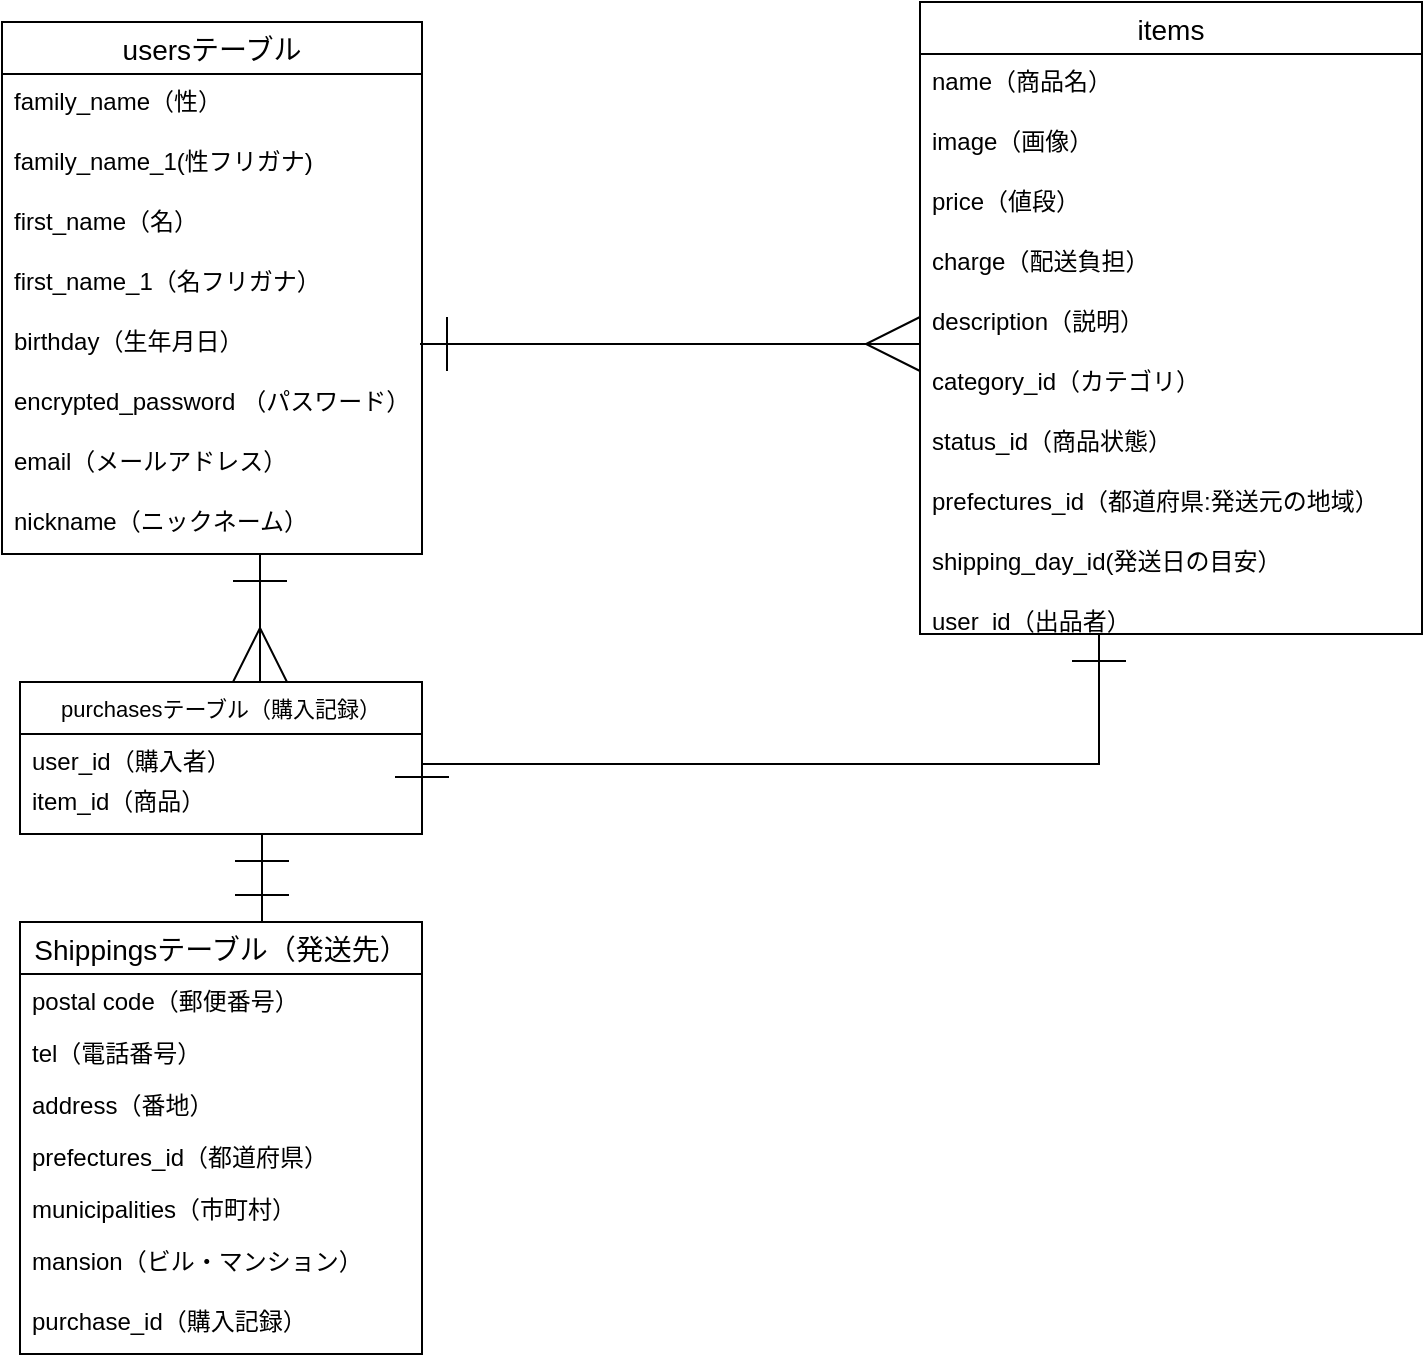 <mxfile>
    <diagram id="9xkGm56PTMJfkh9cAH65" name="ページ1">
        <mxGraphModel dx="1138" dy="1849" grid="1" gridSize="10" guides="1" tooltips="1" connect="1" arrows="1" fold="1" page="1" pageScale="1" pageWidth="827" pageHeight="1169" math="0" shadow="0">
            <root>
                <mxCell id="0"/>
                <mxCell id="1" parent="0"/>
                <mxCell id="13" style="rounded=0;orthogonalLoop=1;jettySize=auto;html=1;entryX=1;entryY=0.5;entryDx=0;entryDy=0;endArrow=ERone;endFill=0;startArrow=ERmany;startFill=0;endSize=25;startSize=25;" parent="1" edge="1">
                    <mxGeometry x="119" y="40" as="geometry">
                        <mxPoint x="529" y="121" as="sourcePoint"/>
                        <mxPoint x="279" y="121" as="targetPoint"/>
                    </mxGeometry>
                </mxCell>
                <mxCell id="41" style="rounded=0;orthogonalLoop=1;jettySize=auto;html=1;startArrow=ERone;startFill=0;endArrow=ERone;endFill=0;startSize=25;endSize=25;edgeStyle=orthogonalEdgeStyle;exitX=1;exitY=0.5;exitDx=0;exitDy=0;" parent="1" source="70" edge="1">
                    <mxGeometry x="117.5" y="36" as="geometry">
                        <mxPoint x="618.5" y="266" as="targetPoint"/>
                        <mxPoint x="340" y="411" as="sourcePoint"/>
                        <Array as="points">
                            <mxPoint x="619" y="331"/>
                        </Array>
                    </mxGeometry>
                </mxCell>
                <mxCell id="39" style="rounded=0;orthogonalLoop=1;jettySize=auto;html=1;startArrow=ERmany;startFill=0;endArrow=ERone;endFill=0;startSize=25;endSize=25;" parent="1" edge="1">
                    <mxGeometry x="119" y="40" as="geometry">
                        <mxPoint x="199" y="290" as="sourcePoint"/>
                        <mxPoint x="199" y="226" as="targetPoint"/>
                    </mxGeometry>
                </mxCell>
                <mxCell id="52" value="purchasesテーブル（購入記録）" style="swimlane;fontStyle=0;childLayout=stackLayout;horizontal=1;startSize=26;fillColor=none;horizontalStack=0;resizeParent=1;resizeParentMax=0;resizeLast=0;collapsible=1;marginBottom=0;fontSize=11;" parent="1" vertex="1">
                    <mxGeometry x="79" y="290" width="201" height="76" as="geometry"/>
                </mxCell>
                <mxCell id="71" value="user_id（購入者）" style="text;strokeColor=none;fillColor=none;spacingLeft=4;spacingRight=4;overflow=hidden;rotatable=0;points=[[0,0.5],[1,0.5]];portConstraint=eastwest;fontSize=12;aspect=fixed;" parent="52" vertex="1">
                    <mxGeometry y="26" width="201" height="20" as="geometry"/>
                </mxCell>
                <mxCell id="70" value="item_id（商品）" style="text;strokeColor=none;fillColor=none;spacingLeft=4;spacingRight=4;overflow=hidden;rotatable=0;points=[[0,0.5],[1,0.5]];portConstraint=eastwest;fontSize=12;aspect=fixed;" parent="52" vertex="1">
                    <mxGeometry y="46" width="201" height="30" as="geometry"/>
                </mxCell>
                <mxCell id="78" style="rounded=0;orthogonalLoop=1;jettySize=auto;html=1;endArrow=ERone;endFill=0;startArrow=ERone;startFill=0;endSize=25;startSize=25;edgeStyle=orthogonalEdgeStyle;" parent="1" edge="1">
                    <mxGeometry x="119" y="355" as="geometry">
                        <mxPoint x="200" y="410" as="sourcePoint"/>
                        <mxPoint x="200" y="366" as="targetPoint"/>
                    </mxGeometry>
                </mxCell>
                <mxCell id="99" value="items" style="swimlane;fontStyle=0;childLayout=stackLayout;horizontal=1;startSize=26;horizontalStack=0;resizeParent=1;resizeParentMax=0;resizeLast=0;collapsible=1;marginBottom=0;align=center;fontSize=14;" parent="1" vertex="1">
                    <mxGeometry x="529" y="-50" width="251" height="316" as="geometry"/>
                </mxCell>
                <mxCell id="11" value="name（商品名）" style="text;strokeColor=none;fillColor=none;spacingLeft=4;spacingRight=4;overflow=hidden;rotatable=0;points=[[0,0.5],[1,0.5]];portConstraint=eastwest;fontSize=12;" parent="99" vertex="1">
                    <mxGeometry y="26" width="251" height="30" as="geometry"/>
                </mxCell>
                <mxCell id="10" value="image（画像）" style="text;strokeColor=none;fillColor=none;spacingLeft=4;spacingRight=4;overflow=hidden;rotatable=0;points=[[0,0.5],[1,0.5]];portConstraint=eastwest;fontSize=12;" parent="99" vertex="1">
                    <mxGeometry y="56" width="251" height="30" as="geometry"/>
                </mxCell>
                <mxCell id="44" value="price（値段）" style="text;strokeColor=none;fillColor=none;spacingLeft=4;spacingRight=4;overflow=hidden;rotatable=0;points=[[0,0.5],[1,0.5]];portConstraint=eastwest;fontSize=12;aspect=fixed;" parent="99" vertex="1">
                    <mxGeometry y="86" width="251" height="30" as="geometry"/>
                </mxCell>
                <mxCell id="29" value="charge（配送負担）" style="text;strokeColor=none;fillColor=none;spacingLeft=4;spacingRight=4;overflow=hidden;rotatable=0;points=[[0,0.5],[1,0.5]];portConstraint=eastwest;fontSize=12;aspect=fixed;" parent="99" vertex="1">
                    <mxGeometry y="116" width="251" height="30" as="geometry"/>
                </mxCell>
                <mxCell id="12" value="description（説明）" style="text;strokeColor=none;fillColor=none;spacingLeft=4;spacingRight=4;overflow=hidden;rotatable=0;points=[[0,0.5],[1,0.5]];portConstraint=eastwest;fontSize=12;aspect=fixed;" parent="99" vertex="1">
                    <mxGeometry y="146" width="251" height="30" as="geometry"/>
                </mxCell>
                <mxCell id="14" value="category_id（カテゴリ）" style="text;strokeColor=none;fillColor=none;spacingLeft=4;spacingRight=4;overflow=hidden;rotatable=0;points=[[0,0.5],[1,0.5]];portConstraint=eastwest;fontSize=12;" parent="99" vertex="1">
                    <mxGeometry y="176" width="251" height="30" as="geometry"/>
                </mxCell>
                <mxCell id="100" value="status_id（商品状態）" style="text;strokeColor=none;fillColor=none;spacingLeft=4;spacingRight=4;overflow=hidden;rotatable=0;points=[[0,0.5],[1,0.5]];portConstraint=eastwest;fontSize=12;" parent="99" vertex="1">
                    <mxGeometry y="206" width="251" height="30" as="geometry"/>
                </mxCell>
                <mxCell id="101" value="prefectures_id（都道府県:発送元の地域）" style="text;strokeColor=none;fillColor=none;spacingLeft=4;spacingRight=4;overflow=hidden;rotatable=0;points=[[0,0.5],[1,0.5]];portConstraint=eastwest;fontSize=12;" parent="99" vertex="1">
                    <mxGeometry y="236" width="251" height="30" as="geometry"/>
                </mxCell>
                <mxCell id="102" value="shipping_day_id(発送日の目安）" style="text;strokeColor=none;fillColor=none;spacingLeft=4;spacingRight=4;overflow=hidden;rotatable=0;points=[[0,0.5],[1,0.5]];portConstraint=eastwest;fontSize=12;" parent="99" vertex="1">
                    <mxGeometry y="266" width="251" height="30" as="geometry"/>
                </mxCell>
                <mxCell id="43" value="user_id（出品者）" style="text;strokeColor=none;fillColor=none;spacingLeft=4;spacingRight=4;overflow=hidden;rotatable=0;points=[[0,0.5],[1,0.5]];portConstraint=eastwest;fontSize=12;aspect=fixed;" parent="99" vertex="1">
                    <mxGeometry y="296" width="251" height="20" as="geometry"/>
                </mxCell>
                <mxCell id="104" value="Shippingsテーブル（発送先）" style="swimlane;fontStyle=0;childLayout=stackLayout;horizontal=1;startSize=26;horizontalStack=0;resizeParent=1;resizeParentMax=0;resizeLast=0;collapsible=1;marginBottom=0;align=center;fontSize=14;" parent="1" vertex="1">
                    <mxGeometry x="79" y="410" width="201" height="216" as="geometry"/>
                </mxCell>
                <mxCell id="72" value="postal code（郵便番号）" style="text;strokeColor=none;fillColor=none;align=left;verticalAlign=top;spacingLeft=4;spacingRight=4;overflow=hidden;rotatable=0;points=[[0,0.5],[1,0.5]];portConstraint=eastwest;" parent="104" vertex="1">
                    <mxGeometry y="26" width="201" height="26" as="geometry"/>
                </mxCell>
                <mxCell id="76" value="tel（電話番号）" style="text;strokeColor=none;fillColor=none;align=left;verticalAlign=top;spacingLeft=4;spacingRight=4;overflow=hidden;rotatable=0;points=[[0,0.5],[1,0.5]];portConstraint=eastwest;" parent="104" vertex="1">
                    <mxGeometry y="52" width="201" height="26" as="geometry"/>
                </mxCell>
                <mxCell id="75" value="address（番地）" style="text;strokeColor=none;fillColor=none;align=left;verticalAlign=top;spacingLeft=4;spacingRight=4;overflow=hidden;rotatable=0;points=[[0,0.5],[1,0.5]];portConstraint=eastwest;" parent="104" vertex="1">
                    <mxGeometry y="78" width="201" height="26" as="geometry"/>
                </mxCell>
                <mxCell id="73" value="prefectures_id（都道府県）" style="text;strokeColor=none;fillColor=none;align=left;verticalAlign=top;spacingLeft=4;spacingRight=4;overflow=hidden;rotatable=0;points=[[0,0.5],[1,0.5]];portConstraint=eastwest;" parent="104" vertex="1">
                    <mxGeometry y="104" width="201" height="26" as="geometry"/>
                </mxCell>
                <mxCell id="74" value="municipalities（市町村）" style="text;strokeColor=none;fillColor=none;align=left;verticalAlign=top;spacingLeft=4;spacingRight=4;overflow=hidden;rotatable=0;points=[[0,0.5],[1,0.5]];portConstraint=eastwest;imageAspect=0;" parent="104" vertex="1">
                    <mxGeometry y="130" width="201" height="26" as="geometry"/>
                </mxCell>
                <mxCell id="106" value="mansion（ビル・マンション）" style="text;strokeColor=none;fillColor=none;spacingLeft=4;spacingRight=4;overflow=hidden;rotatable=0;points=[[0,0.5],[1,0.5]];portConstraint=eastwest;fontSize=12;" parent="104" vertex="1">
                    <mxGeometry y="156" width="201" height="30" as="geometry"/>
                </mxCell>
                <mxCell id="107" value="purchase_id（購入記録）" style="text;strokeColor=none;fillColor=none;spacingLeft=4;spacingRight=4;overflow=hidden;rotatable=0;points=[[0,0.5],[1,0.5]];portConstraint=eastwest;fontSize=12;" parent="104" vertex="1">
                    <mxGeometry y="186" width="201" height="30" as="geometry"/>
                </mxCell>
                <mxCell id="116" value="usersテーブル" style="swimlane;fontStyle=0;childLayout=stackLayout;horizontal=1;startSize=26;horizontalStack=0;resizeParent=1;resizeParentMax=0;resizeLast=0;collapsible=1;marginBottom=0;align=center;fontSize=14;" parent="1" vertex="1">
                    <mxGeometry x="70" y="-40" width="210" height="266" as="geometry"/>
                </mxCell>
                <mxCell id="126" value="family_name（性）" style="text;strokeColor=none;fillColor=none;spacingLeft=4;spacingRight=4;overflow=hidden;rotatable=0;points=[[0,0.5],[1,0.5]];portConstraint=eastwest;fontSize=12;" parent="116" vertex="1">
                    <mxGeometry y="26" width="210" height="30" as="geometry"/>
                </mxCell>
                <mxCell id="117" value="family_name_1(性フリガナ)" style="text;strokeColor=none;fillColor=none;spacingLeft=4;spacingRight=4;overflow=hidden;rotatable=0;points=[[0,0.5],[1,0.5]];portConstraint=eastwest;fontSize=12;" parent="116" vertex="1">
                    <mxGeometry y="56" width="210" height="30" as="geometry"/>
                </mxCell>
                <mxCell id="118" value="first_name（名）" style="text;strokeColor=none;fillColor=none;spacingLeft=4;spacingRight=4;overflow=hidden;rotatable=0;points=[[0,0.5],[1,0.5]];portConstraint=eastwest;fontSize=12;" parent="116" vertex="1">
                    <mxGeometry y="86" width="210" height="30" as="geometry"/>
                </mxCell>
                <mxCell id="119" value="first_name_1（名フリガナ）" style="text;strokeColor=none;fillColor=none;spacingLeft=4;spacingRight=4;overflow=hidden;rotatable=0;points=[[0,0.5],[1,0.5]];portConstraint=eastwest;fontSize=12;" parent="116" vertex="1">
                    <mxGeometry y="116" width="210" height="30" as="geometry"/>
                </mxCell>
                <mxCell id="127" value="birthday（生年月日）" style="text;strokeColor=none;fillColor=none;spacingLeft=4;spacingRight=4;overflow=hidden;rotatable=0;points=[[0,0.5],[1,0.5]];portConstraint=eastwest;fontSize=12;" parent="116" vertex="1">
                    <mxGeometry y="146" width="210" height="30" as="geometry"/>
                </mxCell>
                <mxCell id="130" value="encrypted_password （パスワード）" style="text;strokeColor=none;fillColor=none;spacingLeft=4;spacingRight=4;overflow=hidden;rotatable=0;points=[[0,0.5],[1,0.5]];portConstraint=eastwest;fontSize=12;" parent="116" vertex="1">
                    <mxGeometry y="176" width="210" height="30" as="geometry"/>
                </mxCell>
                <mxCell id="129" value="email（メールアドレス）" style="text;strokeColor=none;fillColor=none;spacingLeft=4;spacingRight=4;overflow=hidden;rotatable=0;points=[[0,0.5],[1,0.5]];portConstraint=eastwest;fontSize=12;" parent="116" vertex="1">
                    <mxGeometry y="206" width="210" height="30" as="geometry"/>
                </mxCell>
                <mxCell id="128" value="nickname（ニックネーム）" style="text;strokeColor=none;fillColor=none;spacingLeft=4;spacingRight=4;overflow=hidden;rotatable=0;points=[[0,0.5],[1,0.5]];portConstraint=eastwest;fontSize=12;" parent="116" vertex="1">
                    <mxGeometry y="236" width="210" height="30" as="geometry"/>
                </mxCell>
            </root>
        </mxGraphModel>
    </diagram>
</mxfile>